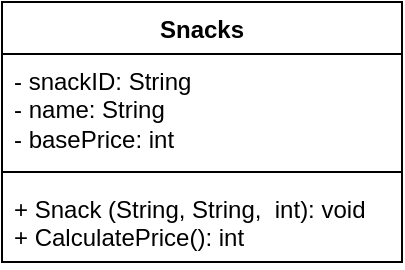 <mxfile version="24.0.7" type="github">
  <diagram name="Page-1" id="reV-UMIjljCx71jGmlEi">
    <mxGraphModel dx="481" dy="694" grid="1" gridSize="10" guides="1" tooltips="1" connect="1" arrows="1" fold="1" page="1" pageScale="1" pageWidth="850" pageHeight="1100" math="0" shadow="0">
      <root>
        <mxCell id="0" />
        <mxCell id="1" parent="0" />
        <mxCell id="TJxMf9Q9yTjLm4OYDbYd-1" value="Snacks" style="swimlane;fontStyle=1;align=center;verticalAlign=top;childLayout=stackLayout;horizontal=1;startSize=26;horizontalStack=0;resizeParent=1;resizeParentMax=0;resizeLast=0;collapsible=1;marginBottom=0;whiteSpace=wrap;html=1;" vertex="1" parent="1">
          <mxGeometry x="210" y="250" width="200" height="130" as="geometry" />
        </mxCell>
        <mxCell id="TJxMf9Q9yTjLm4OYDbYd-2" value="- snackID: String&lt;div&gt;-&amp;nbsp;&lt;span style=&quot;background-color: initial;&quot;&gt;name: String&lt;/span&gt;&lt;/div&gt;&lt;div&gt;- basePrice&lt;span style=&quot;background-color: initial;&quot;&gt;: int&lt;/span&gt;&lt;/div&gt;" style="text;strokeColor=none;fillColor=none;align=left;verticalAlign=top;spacingLeft=4;spacingRight=4;overflow=hidden;rotatable=0;points=[[0,0.5],[1,0.5]];portConstraint=eastwest;whiteSpace=wrap;html=1;" vertex="1" parent="TJxMf9Q9yTjLm4OYDbYd-1">
          <mxGeometry y="26" width="200" height="54" as="geometry" />
        </mxCell>
        <mxCell id="TJxMf9Q9yTjLm4OYDbYd-3" value="" style="line;strokeWidth=1;fillColor=none;align=left;verticalAlign=middle;spacingTop=-1;spacingLeft=3;spacingRight=3;rotatable=0;labelPosition=right;points=[];portConstraint=eastwest;strokeColor=inherit;" vertex="1" parent="TJxMf9Q9yTjLm4OYDbYd-1">
          <mxGeometry y="80" width="200" height="10" as="geometry" />
        </mxCell>
        <mxCell id="TJxMf9Q9yTjLm4OYDbYd-4" value="+ Snack (String, String,&amp;nbsp; int): void&lt;div&gt;+ CalculatePrice(): int&lt;/div&gt;" style="text;strokeColor=none;fillColor=none;align=left;verticalAlign=top;spacingLeft=4;spacingRight=4;overflow=hidden;rotatable=0;points=[[0,0.5],[1,0.5]];portConstraint=eastwest;whiteSpace=wrap;html=1;" vertex="1" parent="TJxMf9Q9yTjLm4OYDbYd-1">
          <mxGeometry y="90" width="200" height="40" as="geometry" />
        </mxCell>
      </root>
    </mxGraphModel>
  </diagram>
</mxfile>
